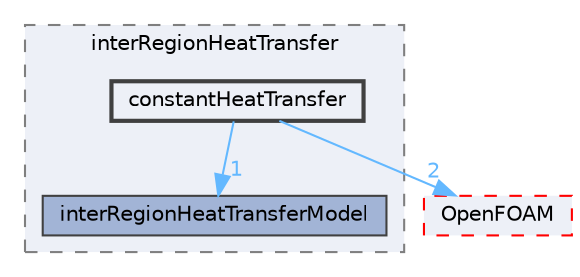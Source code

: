 digraph "src/fvOptions/sources/interRegion/interRegionHeatTransfer/constantHeatTransfer"
{
 // LATEX_PDF_SIZE
  bgcolor="transparent";
  edge [fontname=Helvetica,fontsize=10,labelfontname=Helvetica,labelfontsize=10];
  node [fontname=Helvetica,fontsize=10,shape=box,height=0.2,width=0.4];
  compound=true
  subgraph clusterdir_8c328afdfc5b8d48f5b4349289c6a376 {
    graph [ bgcolor="#edf0f7", pencolor="grey50", label="interRegionHeatTransfer", fontname=Helvetica,fontsize=10 style="filled,dashed", URL="dir_8c328afdfc5b8d48f5b4349289c6a376.html",tooltip=""]
  dir_c627215e7364d331f2459936eb5b644d [label="interRegionHeatTransferModel", fillcolor="#a2b4d6", color="grey25", style="filled", URL="dir_c627215e7364d331f2459936eb5b644d.html",tooltip=""];
  dir_1493d89b6faf73fbbeb76ee0ca7be375 [label="constantHeatTransfer", fillcolor="#edf0f7", color="grey25", style="filled,bold", URL="dir_1493d89b6faf73fbbeb76ee0ca7be375.html",tooltip=""];
  }
  dir_c5473ff19b20e6ec4dfe5c310b3778a8 [label="OpenFOAM", fillcolor="#edf0f7", color="red", style="filled,dashed", URL="dir_c5473ff19b20e6ec4dfe5c310b3778a8.html",tooltip=""];
  dir_1493d89b6faf73fbbeb76ee0ca7be375->dir_c5473ff19b20e6ec4dfe5c310b3778a8 [headlabel="2", labeldistance=1.5 headhref="dir_000628_002695.html" href="dir_000628_002695.html" color="steelblue1" fontcolor="steelblue1"];
  dir_1493d89b6faf73fbbeb76ee0ca7be375->dir_c627215e7364d331f2459936eb5b644d [headlabel="1", labeldistance=1.5 headhref="dir_000628_001944.html" href="dir_000628_001944.html" color="steelblue1" fontcolor="steelblue1"];
}
